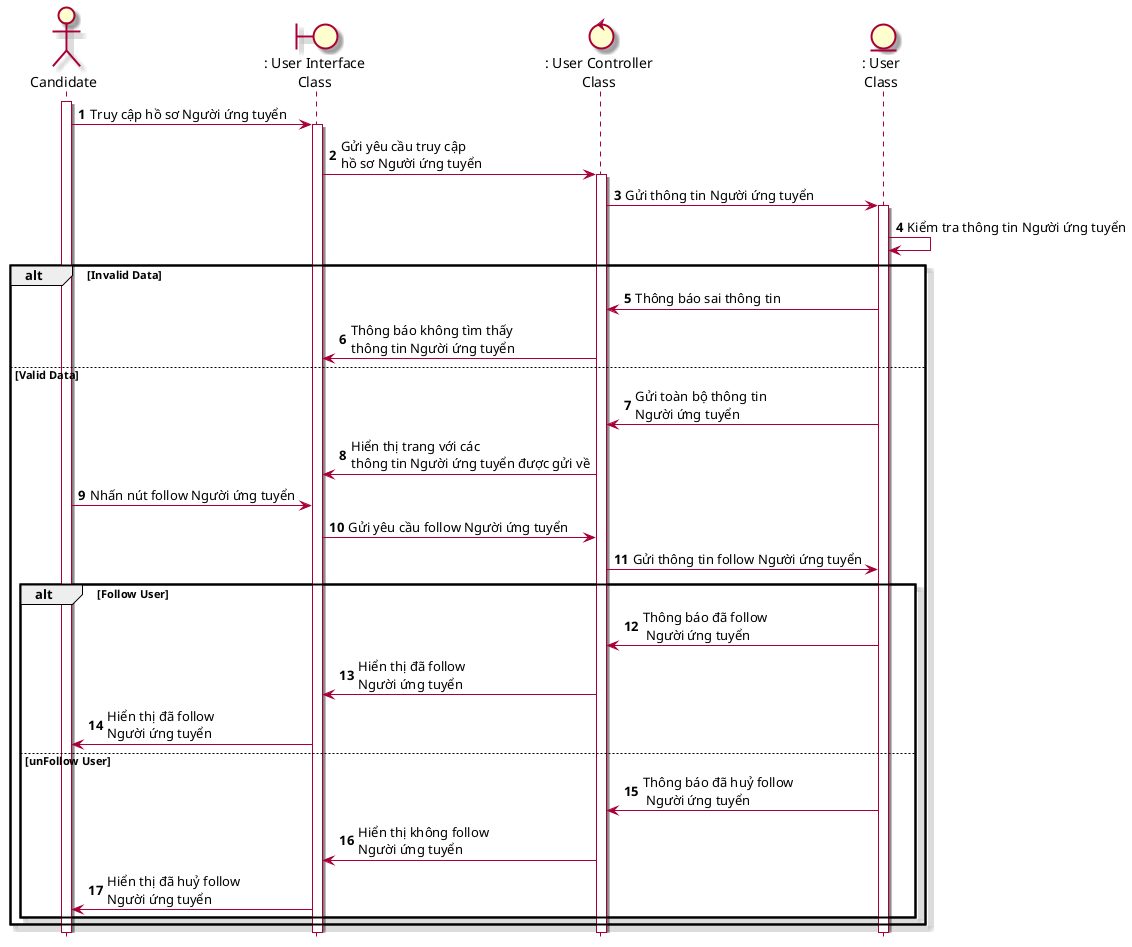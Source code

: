 @startuml SeqTheoDoiCongTyTuyenDung
skin rose 
hide footbox
actor candidate as "Candidate"
boundary userInterface as ": User Interface\nClass"
control userController as ": User Controller\nClass"
entity User as ": User\nClass"
candidate++
autonumber
candidate -> userInterface++: Truy cập hồ sơ Người ứng tuyển
userInterface -> userController++: Gửi yêu cầu truy cập \nhồ sơ Người ứng tuyển 
userController -> User++: Gửi thông tin Người ứng tuyển
User -> User: Kiểm tra thông tin Người ứng tuyển 
alt Invalid Data
User -> userController: Thông báo sai thông tin
userController-> userInterface: Thông báo không tìm thấy\nthông tin Người ứng tuyển
else Valid Data
User -> userController: Gửi toàn bộ thông tin \nNgười ứng tuyển
userController -> userInterface: Hiển thị trang với các \nthông tin Người ứng tuyển được gửi về
candidate -> userInterface: Nhấn nút follow Người ứng tuyển
userInterface -> userController: Gửi yêu cầu follow Người ứng tuyển
userController -> User: Gửi thông tin follow Người ứng tuyển
    alt Follow User
        User -> userController: Thông báo đã follow\n Người ứng tuyển
        userController->userInterface: Hiển thị đã follow \nNgười ứng tuyển 
        userInterface->candidate: Hiển thị đã follow \nNgười ứng tuyển 

    else unFollow User
        User -> userController: Thông báo đã huỷ follow\n Người ứng tuyển 
        userController->userInterface: Hiển thị không follow \nNgười ứng tuyển
        userInterface->candidate: Hiển thị đã huỷ follow \nNgười ứng tuyển 
    end
end
@enduml